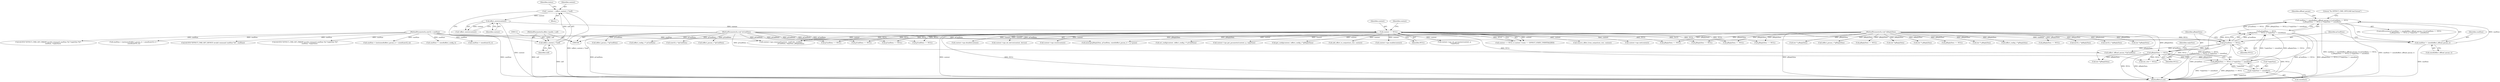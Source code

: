 digraph "0_Android_073a80800f341325932c66818ce4302b312909a4@API" {
"1000577" [label="(Call,cmdSize != sizeof(effect_offload_param_t) || pCmdData == NULL\n || pReplyData == NULL || *replySize != sizeof(int))"];
"1000578" [label="(Call,cmdSize != sizeof(effect_offload_param_t))"];
"1000103" [label="(MethodParameterIn,uint32_t cmdSize)"];
"1000582" [label="(Call,pCmdData == NULL\n || pReplyData == NULL || *replySize != sizeof(int))"];
"1000583" [label="(Call,pCmdData == NULL)"];
"1000104" [label="(MethodParameterIn,void *pCmdData)"];
"1000134" [label="(Call,context == NULL)"];
"1000124" [label="(Call,effect_exists(context))"];
"1000109" [label="(Call,* context = (effect_context_t *)self)"];
"1000111" [label="(Call,(effect_context_t *)self)"];
"1000101" [label="(MethodParameterIn,effect_handle_t self)"];
"1000586" [label="(Call,pReplyData == NULL || *replySize != sizeof(int))"];
"1000587" [label="(Call,pReplyData == NULL)"];
"1000106" [label="(MethodParameterIn,void *pReplyData)"];
"1000590" [label="(Call,*replySize != sizeof(int))"];
"1000566" [label="(Call,context->ops.set_device(context, device))"];
"1000607" [label="(Call,(effect_offload_param_t*)pCmdData)"];
"1000103" [label="(MethodParameterIn,uint32_t cmdSize)"];
"1000123" [label="(Call,!effect_exists(context))"];
"1000267" [label="(Call,context->ops.reset(context))"];
"1000591" [label="(Call,*replySize)"];
"1000317" [label="(Call,(int *)pReplyData)"];
"1000541" [label="(Call,cmdSize < sizeof(uint32_t))"];
"1000192" [label="(Call,pCmdData == NULL)"];
"1000111" [label="(Call,(effect_context_t *)self)"];
"1000106" [label="(MethodParameterIn,void *pReplyData)"];
"1000378" [label="(Call,pCmdData == NULL)"];
"1000413" [label="(Call,ALOGV(\"EFFECT_CMD_GET_PARAM invalid command cmdSize %d *replySize %d\",\n                   cmdSize, *replySize))"];
"1000104" [label="(MethodParameterIn,void *pCmdData)"];
"1000586" [label="(Call,pReplyData == NULL || *replySize != sizeof(int))"];
"1000217" [label="(Call,(int *) pReplyData)"];
"1000392" [label="(Call,pReplyData == NULL)"];
"1000576" [label="(ControlStructure,if (cmdSize != sizeof(effect_offload_param_t) || pCmdData == NULL\n || pReplyData == NULL || *replySize != sizeof(int)))"];
"1000579" [label="(Identifier,cmdSize)"];
"1000578" [label="(Call,cmdSize != sizeof(effect_offload_param_t))"];
"1000101" [label="(MethodParameterIn,effect_handle_t self)"];
"1000688" [label="(Call,context->ops.command(context, cmdCode, cmdSize,\n                                          pCmdData, replySize, pReplyData))"];
"1000325" [label="(Call,pReplyData == NULL)"];
"1000712" [label="(MethodReturn,int)"];
"1000135" [label="(Identifier,context)"];
"1000176" [label="(Call,(int *) pReplyData)"];
"1000538" [label="(Call,pCmdData == NULL)"];
"1000222" [label="(Call,(effect_config_t *) pCmdData)"];
"1000229" [label="(Call,pReplyData == NULL)"];
"1000134" [label="(Call,context == NULL)"];
"1000557" [label="(Call,(uint32_t *)pCmdData)"];
"1000220" [label="(Call,set_config(context, (effect_config_t *) pCmdData))"];
"1000470" [label="(Call,cmdSize < (int)(sizeof(effect_param_t) + sizeof(uint32_t) +\n sizeof(uint16_t)))"];
"1000582" [label="(Call,pCmdData == NULL\n || pReplyData == NULL || *replySize != sizeof(int))"];
"1000593" [label="(Call,sizeof(int))"];
"1000256" [label="(Call,(effect_config_t *)pReplyData)"];
"1000550" [label="(Call,ALOGV(\"EFFECT_CMD_SET_DEVICE invalid command cmdSize %d\", cmdSize))"];
"1000584" [label="(Identifier,pCmdData)"];
"1000483" [label="(Call,pReplyData == NULL)"];
"1000154" [label="(Call,pReplyData == NULL)"];
"1000117" [label="(Identifier,status)"];
"1000457" [label="(Call,context->ops.get_parameter(context, p, replySize))"];
"1000583" [label="(Call,pCmdData == NULL)"];
"1000110" [label="(Identifier,context)"];
"1000588" [label="(Identifier,pReplyData)"];
"1000504" [label="(Call,(int32_t *)pReplyData)"];
"1000621" [label="(Call,(int *)pReplyData)"];
"1000466" [label="(Call,pCmdData == NULL)"];
"1000113" [label="(Identifier,self)"];
"1000254" [label="(Call,get_config(context, (effect_config_t *)pReplyData))"];
"1000671" [label="(Call,add_effect_to_output(out_ctxt, context))"];
"1000577" [label="(Call,cmdSize != sizeof(effect_offload_param_t) || pCmdData == NULL\n || pReplyData == NULL || *replySize != sizeof(int))"];
"1000496" [label="(Call,ALOGV(\"EFFECT_CMD_SET_PARAM invalid command cmdSize %d *replySize %d\",\n                  cmdSize, *replySize))"];
"1000310" [label="(Call,context->ops.enable(context))"];
"1000522" [label="(Call,(int32_t *)pReplyData)"];
"1000382" [label="(Call,cmdSize < (int)(sizeof(effect_param_t) + sizeof(uint32_t)))"];
"1000511" [label="(Call,(effect_param_t *)pCmdData)"];
"1000107" [label="(Block,)"];
"1000580" [label="(Call,sizeof(effect_offload_param_t))"];
"1000648" [label="(Call,out_ctxt != NULL)"];
"1000196" [label="(Call,cmdSize != sizeof(effect_config_t))"];
"1000433" [label="(Call,(effect_param_t *)pCmdData)"];
"1000585" [label="(Identifier,NULL)"];
"1000587" [label="(Call,pReplyData == NULL)"];
"1000109" [label="(Call,* context = (effect_context_t *)self)"];
"1000590" [label="(Call,*replySize != sizeof(int))"];
"1000124" [label="(Call,effect_exists(context))"];
"1000369" [label="(Call,(int *)pReplyData)"];
"1000273" [label="(Call,pReplyData == NULL)"];
"1000436" [label="(Call,memcpy(pReplyData, pCmdData, sizeof(effect_param_t) + q->psize))"];
"1000136" [label="(Identifier,NULL)"];
"1000525" [label="(Call,context->ops.set_parameter(context, p,\n *replySize))"];
"1000606" [label="(Identifier,offload_param)"];
"1000133" [label="(Call,context == NULL || context->state == EFFECT_STATE_UNINITIALIZED)"];
"1000597" [label="(Literal,\"%s EFFECT_CMD_OFFLOAD bad format\")"];
"1000651" [label="(Call,remove_effect_from_output(out_ctxt, context))"];
"1000184" [label="(Call,(int *) pReplyData)"];
"1000589" [label="(Identifier,NULL)"];
"1000448" [label="(Call,(effect_param_t *)pReplyData)"];
"1000201" [label="(Call,pReplyData == NULL)"];
"1000125" [label="(Identifier,context)"];
"1000139" [label="(Identifier,context)"];
"1000592" [label="(Identifier,replySize)"];
"1000179" [label="(Call,context->ops.init(context))"];
"1000362" [label="(Call,context->ops.disable(context))"];
"1000577" -> "1000576"  [label="AST: "];
"1000577" -> "1000578"  [label="CFG: "];
"1000577" -> "1000582"  [label="CFG: "];
"1000578" -> "1000577"  [label="AST: "];
"1000582" -> "1000577"  [label="AST: "];
"1000597" -> "1000577"  [label="CFG: "];
"1000606" -> "1000577"  [label="CFG: "];
"1000577" -> "1000712"  [label="DDG: cmdSize != sizeof(effect_offload_param_t) || pCmdData == NULL\n || pReplyData == NULL || *replySize != sizeof(int)"];
"1000577" -> "1000712"  [label="DDG: cmdSize != sizeof(effect_offload_param_t)"];
"1000577" -> "1000712"  [label="DDG: pCmdData == NULL\n || pReplyData == NULL || *replySize != sizeof(int)"];
"1000578" -> "1000577"  [label="DDG: cmdSize"];
"1000582" -> "1000577"  [label="DDG: pCmdData == NULL"];
"1000582" -> "1000577"  [label="DDG: pReplyData == NULL || *replySize != sizeof(int)"];
"1000578" -> "1000580"  [label="CFG: "];
"1000579" -> "1000578"  [label="AST: "];
"1000580" -> "1000578"  [label="AST: "];
"1000584" -> "1000578"  [label="CFG: "];
"1000578" -> "1000712"  [label="DDG: cmdSize"];
"1000103" -> "1000578"  [label="DDG: cmdSize"];
"1000103" -> "1000100"  [label="AST: "];
"1000103" -> "1000712"  [label="DDG: cmdSize"];
"1000103" -> "1000196"  [label="DDG: cmdSize"];
"1000103" -> "1000382"  [label="DDG: cmdSize"];
"1000103" -> "1000413"  [label="DDG: cmdSize"];
"1000103" -> "1000470"  [label="DDG: cmdSize"];
"1000103" -> "1000496"  [label="DDG: cmdSize"];
"1000103" -> "1000541"  [label="DDG: cmdSize"];
"1000103" -> "1000550"  [label="DDG: cmdSize"];
"1000103" -> "1000688"  [label="DDG: cmdSize"];
"1000582" -> "1000583"  [label="CFG: "];
"1000582" -> "1000586"  [label="CFG: "];
"1000583" -> "1000582"  [label="AST: "];
"1000586" -> "1000582"  [label="AST: "];
"1000582" -> "1000712"  [label="DDG: pCmdData == NULL"];
"1000582" -> "1000712"  [label="DDG: pReplyData == NULL || *replySize != sizeof(int)"];
"1000583" -> "1000582"  [label="DDG: pCmdData"];
"1000583" -> "1000582"  [label="DDG: NULL"];
"1000586" -> "1000582"  [label="DDG: pReplyData == NULL"];
"1000586" -> "1000582"  [label="DDG: *replySize != sizeof(int)"];
"1000583" -> "1000585"  [label="CFG: "];
"1000584" -> "1000583"  [label="AST: "];
"1000585" -> "1000583"  [label="AST: "];
"1000588" -> "1000583"  [label="CFG: "];
"1000583" -> "1000712"  [label="DDG: pCmdData"];
"1000583" -> "1000712"  [label="DDG: NULL"];
"1000104" -> "1000583"  [label="DDG: pCmdData"];
"1000134" -> "1000583"  [label="DDG: NULL"];
"1000583" -> "1000587"  [label="DDG: NULL"];
"1000583" -> "1000607"  [label="DDG: pCmdData"];
"1000583" -> "1000648"  [label="DDG: NULL"];
"1000104" -> "1000100"  [label="AST: "];
"1000104" -> "1000712"  [label="DDG: pCmdData"];
"1000104" -> "1000192"  [label="DDG: pCmdData"];
"1000104" -> "1000222"  [label="DDG: pCmdData"];
"1000104" -> "1000378"  [label="DDG: pCmdData"];
"1000104" -> "1000433"  [label="DDG: pCmdData"];
"1000104" -> "1000436"  [label="DDG: pCmdData"];
"1000104" -> "1000466"  [label="DDG: pCmdData"];
"1000104" -> "1000511"  [label="DDG: pCmdData"];
"1000104" -> "1000538"  [label="DDG: pCmdData"];
"1000104" -> "1000557"  [label="DDG: pCmdData"];
"1000104" -> "1000607"  [label="DDG: pCmdData"];
"1000104" -> "1000688"  [label="DDG: pCmdData"];
"1000134" -> "1000133"  [label="AST: "];
"1000134" -> "1000136"  [label="CFG: "];
"1000135" -> "1000134"  [label="AST: "];
"1000136" -> "1000134"  [label="AST: "];
"1000139" -> "1000134"  [label="CFG: "];
"1000133" -> "1000134"  [label="CFG: "];
"1000134" -> "1000712"  [label="DDG: context"];
"1000134" -> "1000712"  [label="DDG: NULL"];
"1000134" -> "1000133"  [label="DDG: context"];
"1000134" -> "1000133"  [label="DDG: NULL"];
"1000124" -> "1000134"  [label="DDG: context"];
"1000134" -> "1000154"  [label="DDG: NULL"];
"1000134" -> "1000179"  [label="DDG: context"];
"1000134" -> "1000192"  [label="DDG: NULL"];
"1000134" -> "1000220"  [label="DDG: context"];
"1000134" -> "1000229"  [label="DDG: NULL"];
"1000134" -> "1000254"  [label="DDG: context"];
"1000134" -> "1000267"  [label="DDG: context"];
"1000134" -> "1000273"  [label="DDG: NULL"];
"1000134" -> "1000310"  [label="DDG: context"];
"1000134" -> "1000325"  [label="DDG: NULL"];
"1000134" -> "1000362"  [label="DDG: context"];
"1000134" -> "1000378"  [label="DDG: NULL"];
"1000134" -> "1000457"  [label="DDG: context"];
"1000134" -> "1000466"  [label="DDG: NULL"];
"1000134" -> "1000525"  [label="DDG: context"];
"1000134" -> "1000538"  [label="DDG: NULL"];
"1000134" -> "1000566"  [label="DDG: context"];
"1000134" -> "1000648"  [label="DDG: NULL"];
"1000134" -> "1000651"  [label="DDG: context"];
"1000134" -> "1000671"  [label="DDG: context"];
"1000134" -> "1000688"  [label="DDG: context"];
"1000124" -> "1000123"  [label="AST: "];
"1000124" -> "1000125"  [label="CFG: "];
"1000125" -> "1000124"  [label="AST: "];
"1000123" -> "1000124"  [label="CFG: "];
"1000124" -> "1000712"  [label="DDG: context"];
"1000124" -> "1000123"  [label="DDG: context"];
"1000109" -> "1000124"  [label="DDG: context"];
"1000109" -> "1000107"  [label="AST: "];
"1000109" -> "1000111"  [label="CFG: "];
"1000110" -> "1000109"  [label="AST: "];
"1000111" -> "1000109"  [label="AST: "];
"1000117" -> "1000109"  [label="CFG: "];
"1000109" -> "1000712"  [label="DDG: (effect_context_t *)self"];
"1000111" -> "1000109"  [label="DDG: self"];
"1000111" -> "1000113"  [label="CFG: "];
"1000112" -> "1000111"  [label="AST: "];
"1000113" -> "1000111"  [label="AST: "];
"1000111" -> "1000712"  [label="DDG: self"];
"1000101" -> "1000111"  [label="DDG: self"];
"1000101" -> "1000100"  [label="AST: "];
"1000101" -> "1000712"  [label="DDG: self"];
"1000586" -> "1000587"  [label="CFG: "];
"1000586" -> "1000590"  [label="CFG: "];
"1000587" -> "1000586"  [label="AST: "];
"1000590" -> "1000586"  [label="AST: "];
"1000586" -> "1000712"  [label="DDG: *replySize != sizeof(int)"];
"1000586" -> "1000712"  [label="DDG: pReplyData == NULL"];
"1000587" -> "1000586"  [label="DDG: pReplyData"];
"1000587" -> "1000586"  [label="DDG: NULL"];
"1000590" -> "1000586"  [label="DDG: *replySize"];
"1000587" -> "1000589"  [label="CFG: "];
"1000588" -> "1000587"  [label="AST: "];
"1000589" -> "1000587"  [label="AST: "];
"1000592" -> "1000587"  [label="CFG: "];
"1000587" -> "1000712"  [label="DDG: NULL"];
"1000587" -> "1000712"  [label="DDG: pReplyData"];
"1000106" -> "1000587"  [label="DDG: pReplyData"];
"1000587" -> "1000621"  [label="DDG: pReplyData"];
"1000587" -> "1000648"  [label="DDG: NULL"];
"1000106" -> "1000100"  [label="AST: "];
"1000106" -> "1000712"  [label="DDG: pReplyData"];
"1000106" -> "1000154"  [label="DDG: pReplyData"];
"1000106" -> "1000176"  [label="DDG: pReplyData"];
"1000106" -> "1000184"  [label="DDG: pReplyData"];
"1000106" -> "1000201"  [label="DDG: pReplyData"];
"1000106" -> "1000217"  [label="DDG: pReplyData"];
"1000106" -> "1000229"  [label="DDG: pReplyData"];
"1000106" -> "1000256"  [label="DDG: pReplyData"];
"1000106" -> "1000273"  [label="DDG: pReplyData"];
"1000106" -> "1000317"  [label="DDG: pReplyData"];
"1000106" -> "1000325"  [label="DDG: pReplyData"];
"1000106" -> "1000369"  [label="DDG: pReplyData"];
"1000106" -> "1000392"  [label="DDG: pReplyData"];
"1000106" -> "1000436"  [label="DDG: pReplyData"];
"1000106" -> "1000448"  [label="DDG: pReplyData"];
"1000106" -> "1000483"  [label="DDG: pReplyData"];
"1000106" -> "1000504"  [label="DDG: pReplyData"];
"1000106" -> "1000522"  [label="DDG: pReplyData"];
"1000106" -> "1000621"  [label="DDG: pReplyData"];
"1000106" -> "1000688"  [label="DDG: pReplyData"];
"1000590" -> "1000593"  [label="CFG: "];
"1000591" -> "1000590"  [label="AST: "];
"1000593" -> "1000590"  [label="AST: "];
"1000590" -> "1000712"  [label="DDG: *replySize"];
}
